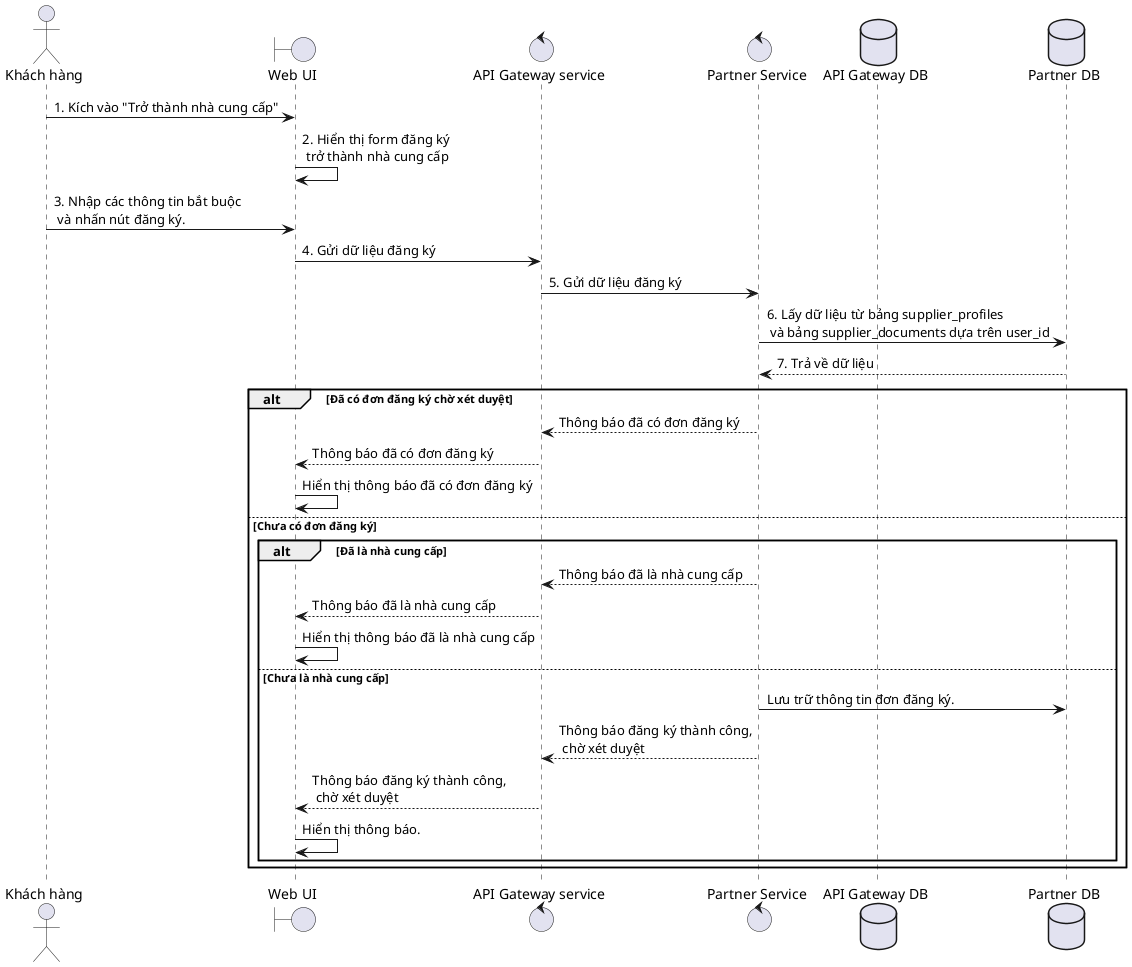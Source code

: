 @startuml

actor "Khách hàng" as kh
boundary "Web UI" as UI
control "API Gateway service" as Gateway
control "Partner Service" as PartnerService
database "API Gateway DB" as db
database "Partner DB" as partnerdb

kh -> UI: 1. Kích vào "Trở thành nhà cung cấp"
UI -> UI: 2. Hiển thị form đăng ký \n trở thành nhà cung cấp
kh -> UI: 3. Nhập các thông tin bắt buộc\n và nhấn nút đăng ký.

UI -> Gateway: 4. Gửi dữ liệu đăng ký

Gateway -> PartnerService: 5. Gửi dữ liệu đăng ký

PartnerService -> partnerdb: 6. Lấy dữ liệu từ bảng supplier_profiles \n và bảng supplier_documents dựa trên user_id
partnerdb --> PartnerService: 7. Trả về dữ liệu

alt Đã có đơn đăng ký chờ xét duyệt
    PartnerService --> Gateway: Thông báo đã có đơn đăng ký
    Gateway --> UI: Thông báo đã có đơn đăng ký
    UI -> UI: Hiển thị thông báo đã có đơn đăng ký
else Chưa có đơn đăng ký
    alt Đã là nhà cung cấp
        PartnerService --> Gateway: Thông báo đã là nhà cung cấp
        Gateway --> UI: Thông báo đã là nhà cung cấp
        UI -> UI: Hiển thị thông báo đã là nhà cung cấp
    else Chưa là nhà cung cấp
        PartnerService -> partnerdb: Lưu trữ thông tin đơn đăng ký.
        PartnerService --> Gateway: Thông báo đăng ký thành công,\n chờ xét duyệt

        Gateway --> UI: Thông báo đăng ký thành công,\n chờ xét duyệt
        UI -> UI: Hiển thị thông báo.
    end
end

@enduml
